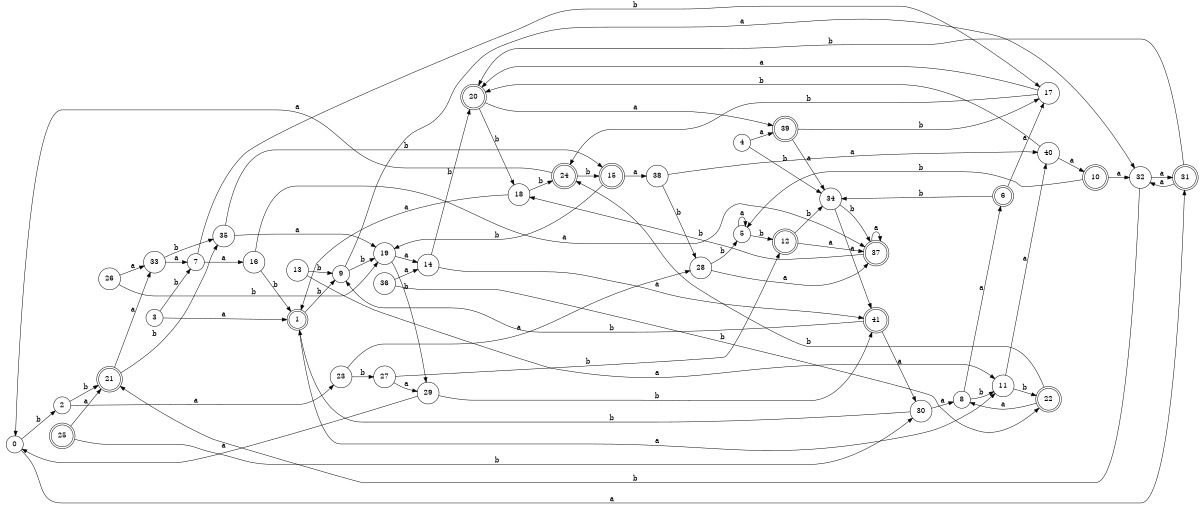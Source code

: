 digraph n34_1 {
__start0 [label="" shape="none"];

rankdir=LR;
size="8,5";

s0 [style="filled", color="black", fillcolor="white" shape="circle", label="0"];
s1 [style="rounded,filled", color="black", fillcolor="white" shape="doublecircle", label="1"];
s2 [style="filled", color="black", fillcolor="white" shape="circle", label="2"];
s3 [style="filled", color="black", fillcolor="white" shape="circle", label="3"];
s4 [style="filled", color="black", fillcolor="white" shape="circle", label="4"];
s5 [style="filled", color="black", fillcolor="white" shape="circle", label="5"];
s6 [style="rounded,filled", color="black", fillcolor="white" shape="doublecircle", label="6"];
s7 [style="filled", color="black", fillcolor="white" shape="circle", label="7"];
s8 [style="filled", color="black", fillcolor="white" shape="circle", label="8"];
s9 [style="filled", color="black", fillcolor="white" shape="circle", label="9"];
s10 [style="rounded,filled", color="black", fillcolor="white" shape="doublecircle", label="10"];
s11 [style="filled", color="black", fillcolor="white" shape="circle", label="11"];
s12 [style="rounded,filled", color="black", fillcolor="white" shape="doublecircle", label="12"];
s13 [style="filled", color="black", fillcolor="white" shape="circle", label="13"];
s14 [style="filled", color="black", fillcolor="white" shape="circle", label="14"];
s15 [style="rounded,filled", color="black", fillcolor="white" shape="doublecircle", label="15"];
s16 [style="filled", color="black", fillcolor="white" shape="circle", label="16"];
s17 [style="filled", color="black", fillcolor="white" shape="circle", label="17"];
s18 [style="filled", color="black", fillcolor="white" shape="circle", label="18"];
s19 [style="filled", color="black", fillcolor="white" shape="circle", label="19"];
s20 [style="rounded,filled", color="black", fillcolor="white" shape="doublecircle", label="20"];
s21 [style="rounded,filled", color="black", fillcolor="white" shape="doublecircle", label="21"];
s22 [style="rounded,filled", color="black", fillcolor="white" shape="doublecircle", label="22"];
s23 [style="filled", color="black", fillcolor="white" shape="circle", label="23"];
s24 [style="rounded,filled", color="black", fillcolor="white" shape="doublecircle", label="24"];
s25 [style="rounded,filled", color="black", fillcolor="white" shape="doublecircle", label="25"];
s26 [style="filled", color="black", fillcolor="white" shape="circle", label="26"];
s27 [style="filled", color="black", fillcolor="white" shape="circle", label="27"];
s28 [style="filled", color="black", fillcolor="white" shape="circle", label="28"];
s29 [style="filled", color="black", fillcolor="white" shape="circle", label="29"];
s30 [style="filled", color="black", fillcolor="white" shape="circle", label="30"];
s31 [style="rounded,filled", color="black", fillcolor="white" shape="doublecircle", label="31"];
s32 [style="filled", color="black", fillcolor="white" shape="circle", label="32"];
s33 [style="filled", color="black", fillcolor="white" shape="circle", label="33"];
s34 [style="filled", color="black", fillcolor="white" shape="circle", label="34"];
s35 [style="filled", color="black", fillcolor="white" shape="circle", label="35"];
s36 [style="filled", color="black", fillcolor="white" shape="circle", label="36"];
s37 [style="rounded,filled", color="black", fillcolor="white" shape="doublecircle", label="37"];
s38 [style="filled", color="black", fillcolor="white" shape="circle", label="38"];
s39 [style="rounded,filled", color="black", fillcolor="white" shape="doublecircle", label="39"];
s40 [style="filled", color="black", fillcolor="white" shape="circle", label="40"];
s41 [style="rounded,filled", color="black", fillcolor="white" shape="doublecircle", label="41"];
s0 -> s31 [label="a"];
s0 -> s2 [label="b"];
s1 -> s11 [label="a"];
s1 -> s9 [label="b"];
s2 -> s23 [label="a"];
s2 -> s21 [label="b"];
s3 -> s1 [label="a"];
s3 -> s7 [label="b"];
s4 -> s39 [label="a"];
s4 -> s34 [label="b"];
s5 -> s5 [label="a"];
s5 -> s12 [label="b"];
s6 -> s17 [label="a"];
s6 -> s34 [label="b"];
s7 -> s16 [label="a"];
s7 -> s17 [label="b"];
s8 -> s6 [label="a"];
s8 -> s11 [label="b"];
s9 -> s32 [label="a"];
s9 -> s19 [label="b"];
s10 -> s32 [label="a"];
s10 -> s5 [label="b"];
s11 -> s40 [label="a"];
s11 -> s22 [label="b"];
s12 -> s37 [label="a"];
s12 -> s34 [label="b"];
s13 -> s11 [label="a"];
s13 -> s9 [label="b"];
s14 -> s41 [label="a"];
s14 -> s20 [label="b"];
s15 -> s38 [label="a"];
s15 -> s19 [label="b"];
s16 -> s37 [label="a"];
s16 -> s1 [label="b"];
s17 -> s20 [label="a"];
s17 -> s24 [label="b"];
s18 -> s1 [label="a"];
s18 -> s24 [label="b"];
s19 -> s14 [label="a"];
s19 -> s29 [label="b"];
s20 -> s39 [label="a"];
s20 -> s18 [label="b"];
s21 -> s33 [label="a"];
s21 -> s35 [label="b"];
s22 -> s8 [label="a"];
s22 -> s24 [label="b"];
s23 -> s28 [label="a"];
s23 -> s27 [label="b"];
s24 -> s0 [label="a"];
s24 -> s15 [label="b"];
s25 -> s21 [label="a"];
s25 -> s30 [label="b"];
s26 -> s33 [label="a"];
s26 -> s19 [label="b"];
s27 -> s29 [label="a"];
s27 -> s12 [label="b"];
s28 -> s37 [label="a"];
s28 -> s5 [label="b"];
s29 -> s0 [label="a"];
s29 -> s41 [label="b"];
s30 -> s8 [label="a"];
s30 -> s1 [label="b"];
s31 -> s32 [label="a"];
s31 -> s20 [label="b"];
s32 -> s31 [label="a"];
s32 -> s21 [label="b"];
s33 -> s7 [label="a"];
s33 -> s35 [label="b"];
s34 -> s41 [label="a"];
s34 -> s37 [label="b"];
s35 -> s19 [label="a"];
s35 -> s15 [label="b"];
s36 -> s14 [label="a"];
s36 -> s22 [label="b"];
s37 -> s37 [label="a"];
s37 -> s18 [label="b"];
s38 -> s40 [label="a"];
s38 -> s28 [label="b"];
s39 -> s34 [label="a"];
s39 -> s17 [label="b"];
s40 -> s10 [label="a"];
s40 -> s20 [label="b"];
s41 -> s30 [label="a"];
s41 -> s9 [label="b"];

}
